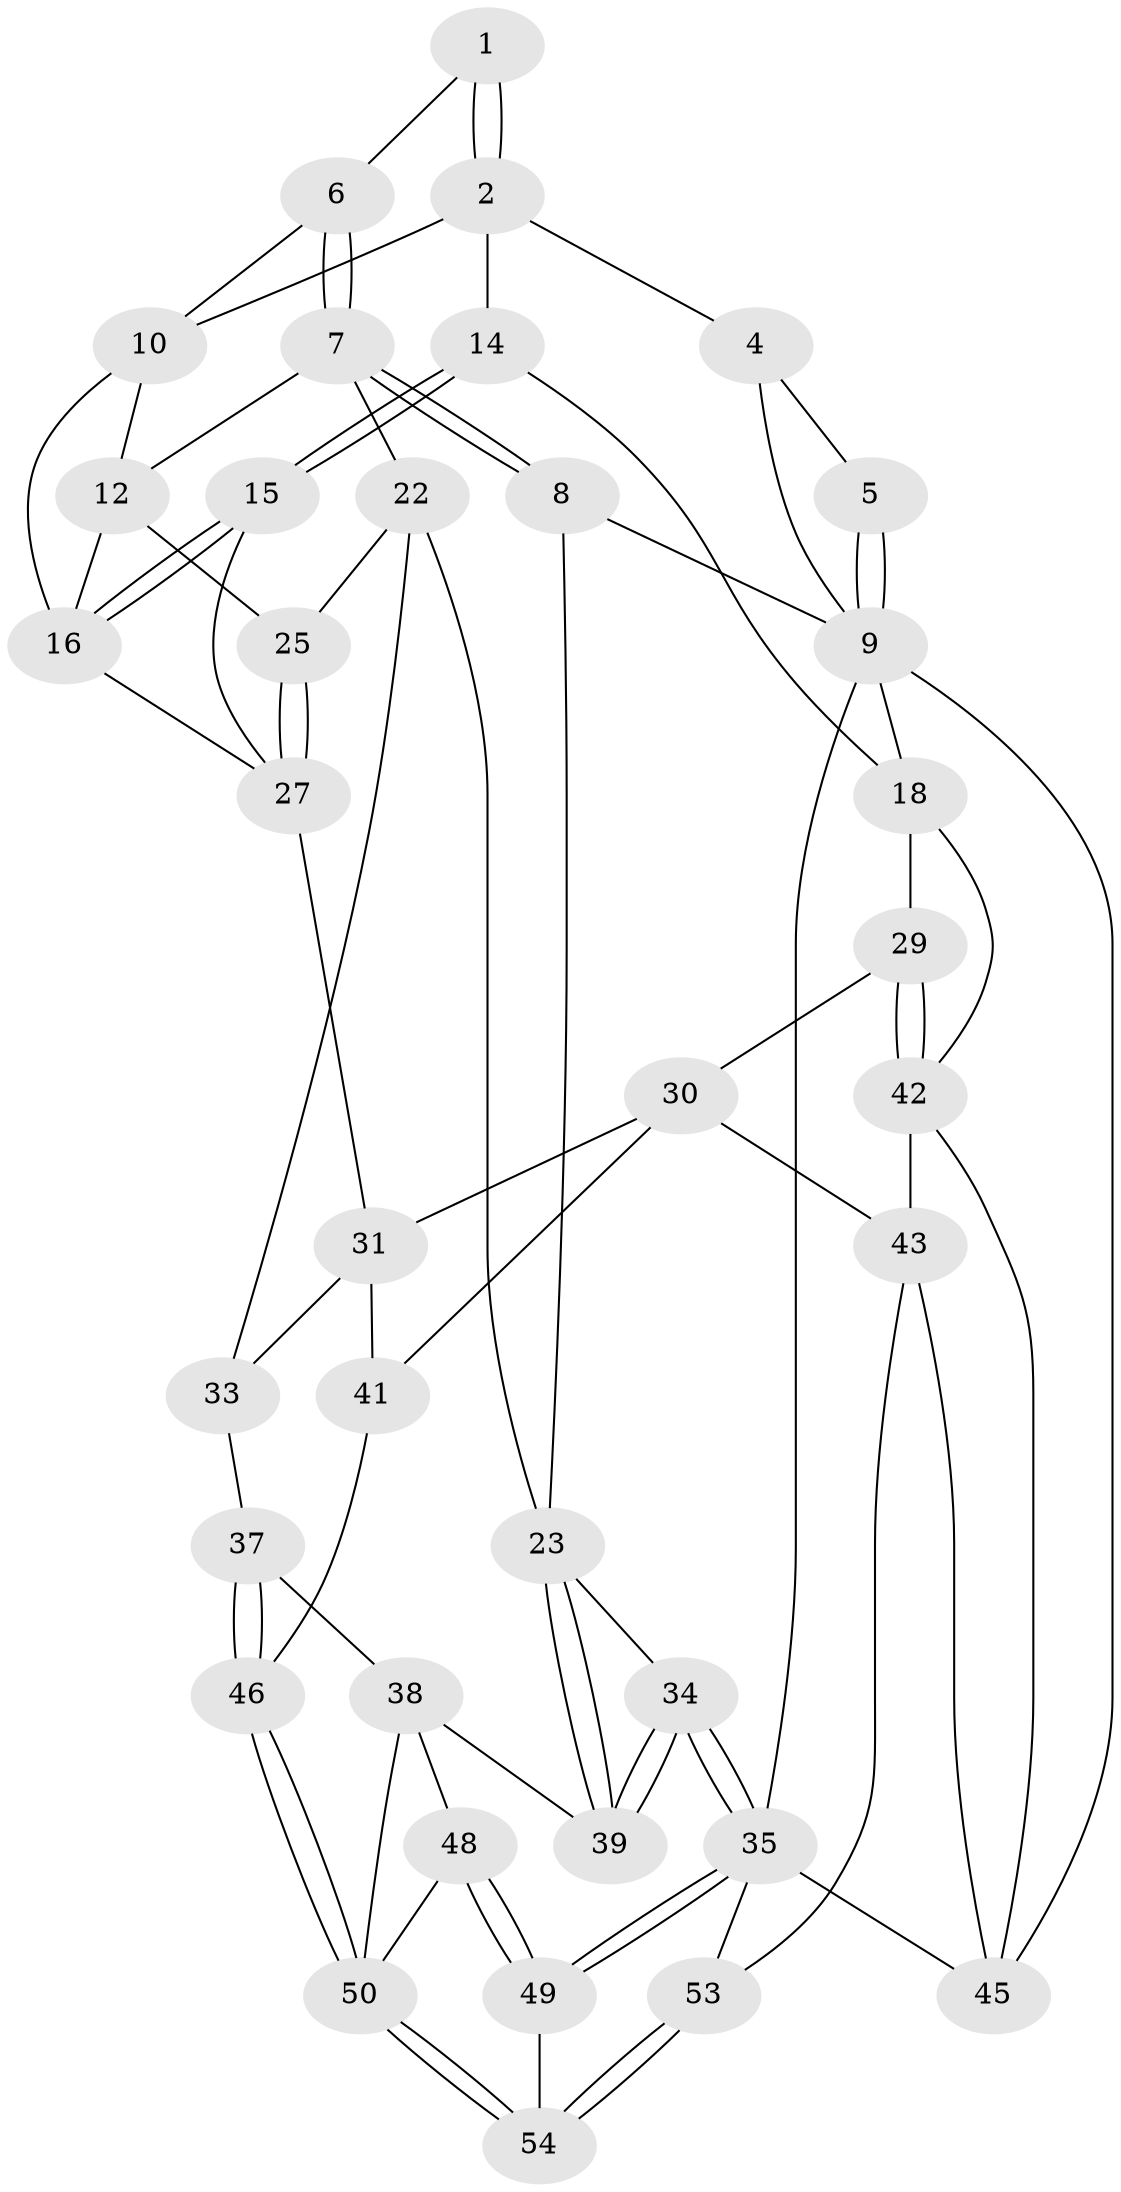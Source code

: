 // original degree distribution, {3: 0.037037037037037035, 5: 0.5185185185185185, 4: 0.24074074074074073, 6: 0.2037037037037037}
// Generated by graph-tools (version 1.1) at 2025/11/02/27/25 16:11:58]
// undirected, 37 vertices, 82 edges
graph export_dot {
graph [start="1"]
  node [color=gray90,style=filled];
  1 [pos="+0.364358994265404+0.038595614538952834"];
  2 [pos="+0.6139028555646447+0.02246901493476649",super="+3"];
  4 [pos="+0.8535355934206523+0"];
  5 [pos="+0.30435361258816657+0"];
  6 [pos="+0.35663398901907417+0.09325614364692825"];
  7 [pos="+0.2549414498001803+0.17876429295503515",super="+13"];
  8 [pos="+0+0"];
  9 [pos="+0+0",super="+17"];
  10 [pos="+0.5045397485024452+0.13881132401754218",super="+11"];
  12 [pos="+0.4024068865445451+0.25019023616363617",super="+21"];
  14 [pos="+0.7873161036449039+0.17486557415470236"];
  15 [pos="+0.598461146330464+0.3241846752586836"];
  16 [pos="+0.5755020250875756+0.3056128495180916",super="+20"];
  18 [pos="+1+0.39132989171559834",super="+19"];
  22 [pos="+0.2578479473884903+0.40646408074997314",super="+26"];
  23 [pos="+0.03195070524307449+0.3964498388894383",super="+24"];
  25 [pos="+0.3777632656025317+0.4344193597101821"];
  27 [pos="+0.5324305696235301+0.3841924955896121",super="+28"];
  29 [pos="+0.8004842001940133+0.47190756000559586"];
  30 [pos="+0.7763131265667493+0.4728593343783657",super="+40"];
  31 [pos="+0.6134255081990693+0.4320916274974599",super="+32"];
  33 [pos="+0.3448726263264891+0.5326649551657586"];
  34 [pos="+0+0.8547644320074361"];
  35 [pos="+0+0.8831113800757783",super="+36"];
  37 [pos="+0.24412027601680517+0.6234599780315905"];
  38 [pos="+0.21245397689544218+0.6316293832836078",super="+47"];
  39 [pos="+0.138299943092836+0.6121694045542134"];
  41 [pos="+0.5246527004072705+0.6488415598435998"];
  42 [pos="+1+0.7090092649466007",super="+44"];
  43 [pos="+0.620342482792185+0.7908813497307937",super="+52"];
  45 [pos="+1+1"];
  46 [pos="+0.3182017393962758+0.7760122559714732"];
  48 [pos="+0.009332573793466047+0.8469761574568853"];
  49 [pos="+0+0.866431995974706"];
  50 [pos="+0.31143784416006765+0.913724484547609",super="+51"];
  53 [pos="+0.43865204428421856+1"];
  54 [pos="+0.38528486170427945+1"];
  1 -- 2;
  1 -- 2;
  1 -- 6;
  2 -- 10;
  2 -- 4;
  2 -- 14;
  4 -- 5;
  4 -- 9;
  5 -- 9;
  5 -- 9;
  6 -- 7;
  6 -- 7;
  6 -- 10;
  7 -- 8;
  7 -- 8;
  7 -- 12;
  7 -- 22;
  8 -- 9;
  8 -- 23;
  9 -- 35;
  9 -- 18;
  9 -- 45;
  10 -- 16;
  10 -- 12;
  12 -- 16;
  12 -- 25;
  14 -- 15;
  14 -- 15;
  14 -- 18;
  15 -- 16;
  15 -- 16;
  15 -- 27;
  16 -- 27;
  18 -- 42;
  18 -- 29;
  22 -- 23;
  22 -- 25;
  22 -- 33;
  23 -- 39;
  23 -- 39;
  23 -- 34;
  25 -- 27;
  25 -- 27;
  27 -- 31;
  29 -- 30;
  29 -- 42;
  29 -- 42;
  30 -- 31;
  30 -- 41;
  30 -- 43;
  31 -- 33;
  31 -- 41;
  33 -- 37;
  34 -- 35;
  34 -- 35;
  34 -- 39;
  34 -- 39;
  35 -- 49;
  35 -- 49;
  35 -- 53;
  35 -- 45;
  37 -- 38;
  37 -- 46;
  37 -- 46;
  38 -- 39;
  38 -- 48;
  38 -- 50;
  41 -- 46;
  42 -- 43;
  42 -- 45;
  43 -- 53;
  43 -- 45;
  46 -- 50;
  46 -- 50;
  48 -- 49;
  48 -- 49;
  48 -- 50;
  49 -- 54;
  50 -- 54;
  50 -- 54;
  53 -- 54;
  53 -- 54;
}
